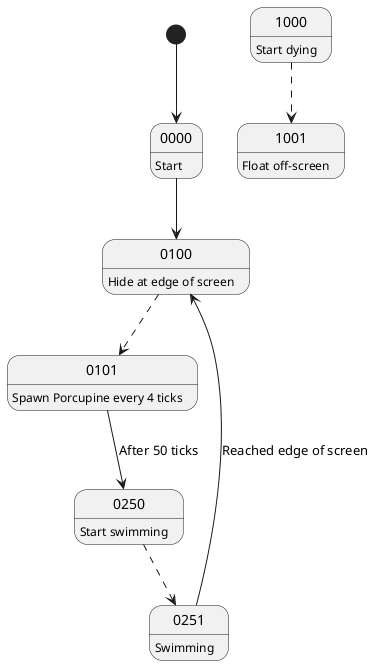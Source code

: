 @startuml Boss 5 - Ironhead
[*] --> 0000

0000: Start
0000 --> 0100

0100: Hide at edge of screen
0100 -[dashed]-> 0101

0101: Spawn Porcupine every 4 ticks
0101 --> 0250 : After 50 ticks

0250: Start swimming
0250 -[dashed]-> 0251

0251: Swimming
0251 --> 0100 : Reached edge of screen

1000: Start dying
1000 -[dashed]-> 1001

1001: Float off-screen


@enduml